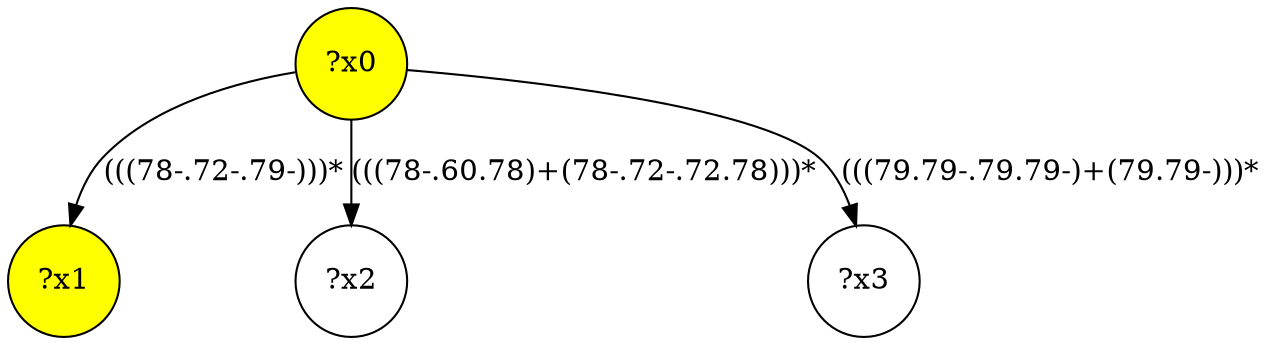 digraph g {
	x0 [fillcolor="yellow", style="filled," shape=circle, label="?x0"];
	x1 [fillcolor="yellow", style="filled," shape=circle, label="?x1"];
	x0 -> x1 [label="(((78-.72-.79-)))*"];
	x2 [shape=circle, label="?x2"];
	x0 -> x2 [label="(((78-.60.78)+(78-.72-.72.78)))*"];
	x3 [shape=circle, label="?x3"];
	x0 -> x3 [label="(((79.79-.79.79-)+(79.79-)))*"];
}

